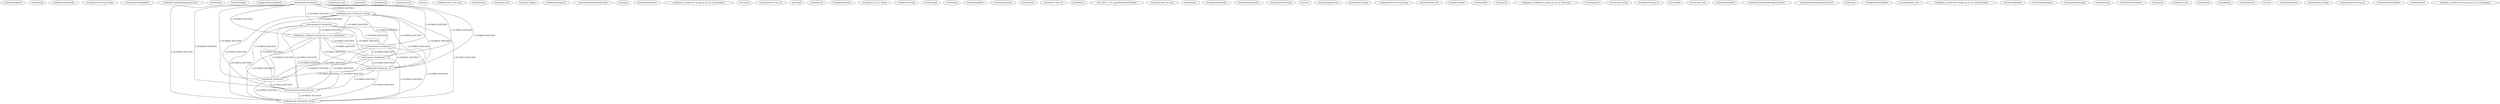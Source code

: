 digraph G {
testSubstringIntInt;
testChaining;
testReadFromReadable;
testReplaceAll_String_String;
testAppendToStringBuffer;
testReadFromReadableAppendsToEnd;
testGetChars;
testSubstringInt;
testAppendToStringBuilder;
testDeleteAll_StrMatcher;
testDeleteAll_char;
testReplaceFirst_StrMatcher_String;
testIsEmpty;
testMidString;
testConstructors;
testSize;
testReplaceFirst_char_char;
testLeftString;
testLang412Left;
testLang412Right;
testMinimizeCapacity;
testGetCharsIntIntCharArrayInt;
testLastIndexOf_StrMatcher;
testReplace_StrMatcher_String_int_int_int_VaryMatcher;
testEquals;
testReadFromReader;
testReplace_StrMatcher_String_int_int_int_VaryEndIndex;
testCharAt;
testLastIndexOf_char_int;
testLength;
testHashCode;
testAppendToWriter;
testReplace_int_int_String;
testIndexOf_String;
testSetLength;
testDeleteFirst_StrMatcher;
testToString;
testToStringBuffer;
testEnsureCapacity;
testSetCharAt;
testContains_StrMatcher;
testIndexOf_char_int;
testAsWriter;
test_LANG_1131_EqualsWithNullStrBuilder;
testReplaceAll_char_char;
testAsReader;
testAppendCharBuffer;
testSubSequenceIntInt;
testIndexOf_StrMatcher_int;
testIndexOf_StrMatcher;
testLastIndexOf_String;
testClear;
testEqualsIgnoreCase;
testDeleteAll_String;
testReplaceFirst_String_String;
testDeleteFirst_char;
testDeleteCharAt;
testStartsWith;
testLang295;
testReplace_StrMatcher_String_int_int_int_VaryCount;
testAsTokenizer;
testContains_String;
testIndexOf_String_int;
testLang294;
testContains_char;
testIndexOfLang294;
testReadFromCharBufferAppendsToEnd;
testReadFromReaderAppendsToEnd;
testReverse;
testAppendToCharBuffer;
testLastIndexOf_char;
testReplace_StrMatcher_String_int_int_int_VaryStartIndex;
testLastIndexOf_StrMatcher_int;
testToStringBuilder;
testToCharArrayIntInt;
testCapacityAndLength;
testRightString;
testGetSetNewLineText;
testCapacity;
testIndexOf_char;
testEndsWith;
testAsBuilder;
testToCharArray;
testTrim;
testGetSetNullText;
testDeleteFirst_String;
testReplaceAll_StrMatcher_String;
testLastIndexOf_String_int;
testReadFromCharBuffer;
testDeleteIntInt;
testReplace_StrMatcher_String_int_int_int_VaryReplace;
testDeleteAll_StrMatcher -> testDeleteFirst_StrMatcher [label=" A_NUMBER_MATCHER", dir=none];
testDeleteAll_StrMatcher -> testReplaceFirst_StrMatcher_String [label=" A_NUMBER_MATCHER", dir=none];
testDeleteAll_StrMatcher -> testContains_StrMatcher [label=" A_NUMBER_MATCHER", dir=none];
testDeleteAll_StrMatcher -> testReplaceAll_StrMatcher_String [label=" A_NUMBER_MATCHER", dir=none];
testDeleteAll_StrMatcher -> testIndexOf_StrMatcher_int [label=" A_NUMBER_MATCHER", dir=none];
testDeleteAll_StrMatcher -> testLastIndexOf_StrMatcher_int [label=" A_NUMBER_MATCHER", dir=none];
testDeleteAll_StrMatcher -> testLastIndexOf_StrMatcher [label=" A_NUMBER_MATCHER", dir=none];
testDeleteAll_StrMatcher -> testReplace_StrMatcher_String_int_int_int_VaryMatcher [label=" A_NUMBER_MATCHER", dir=none];
testDeleteAll_StrMatcher -> testIndexOf_StrMatcher [label=" A_NUMBER_MATCHER", dir=none];
testDeleteFirst_StrMatcher -> testContains_StrMatcher [label=" A_NUMBER_MATCHER", dir=none];
testDeleteFirst_StrMatcher -> testReplaceAll_StrMatcher_String [label=" A_NUMBER_MATCHER", dir=none];
testDeleteFirst_StrMatcher -> testIndexOf_StrMatcher_int [label=" A_NUMBER_MATCHER", dir=none];
testDeleteFirst_StrMatcher -> testLastIndexOf_StrMatcher_int [label=" A_NUMBER_MATCHER", dir=none];
testDeleteFirst_StrMatcher -> testIndexOf_StrMatcher [label=" A_NUMBER_MATCHER", dir=none];
testReplaceFirst_StrMatcher_String -> testDeleteFirst_StrMatcher [label=" A_NUMBER_MATCHER", dir=none];
testReplaceFirst_StrMatcher_String -> testContains_StrMatcher [label=" A_NUMBER_MATCHER", dir=none];
testReplaceFirst_StrMatcher_String -> testReplaceAll_StrMatcher_String [label=" A_NUMBER_MATCHER", dir=none];
testReplaceFirst_StrMatcher_String -> testIndexOf_StrMatcher_int [label=" A_NUMBER_MATCHER", dir=none];
testReplaceFirst_StrMatcher_String -> testLastIndexOf_StrMatcher_int [label=" A_NUMBER_MATCHER", dir=none];
testReplaceFirst_StrMatcher_String -> testLastIndexOf_StrMatcher [label=" A_NUMBER_MATCHER", dir=none];
testReplaceFirst_StrMatcher_String -> testReplace_StrMatcher_String_int_int_int_VaryMatcher [label=" A_NUMBER_MATCHER", dir=none];
testReplaceFirst_StrMatcher_String -> testIndexOf_StrMatcher [label=" A_NUMBER_MATCHER", dir=none];
testContains_StrMatcher -> testReplaceAll_StrMatcher_String [label=" A_NUMBER_MATCHER", dir=none];
testContains_StrMatcher -> testIndexOf_StrMatcher_int [label=" A_NUMBER_MATCHER", dir=none];
testContains_StrMatcher -> testLastIndexOf_StrMatcher_int [label=" A_NUMBER_MATCHER", dir=none];
testContains_StrMatcher -> testIndexOf_StrMatcher [label=" A_NUMBER_MATCHER", dir=none];
testIndexOf_StrMatcher_int -> testReplaceAll_StrMatcher_String [label=" A_NUMBER_MATCHER", dir=none];
testIndexOf_StrMatcher_int -> testLastIndexOf_StrMatcher_int [label=" A_NUMBER_MATCHER", dir=none];
testIndexOf_StrMatcher_int -> testIndexOf_StrMatcher [label=" A_NUMBER_MATCHER", dir=none];
testLastIndexOf_StrMatcher_int -> testReplaceAll_StrMatcher_String [label=" A_NUMBER_MATCHER", dir=none];
testLastIndexOf_StrMatcher -> testDeleteFirst_StrMatcher [label=" A_NUMBER_MATCHER", dir=none];
testLastIndexOf_StrMatcher -> testContains_StrMatcher [label=" A_NUMBER_MATCHER", dir=none];
testLastIndexOf_StrMatcher -> testReplaceAll_StrMatcher_String [label=" A_NUMBER_MATCHER", dir=none];
testLastIndexOf_StrMatcher -> testIndexOf_StrMatcher_int [label=" A_NUMBER_MATCHER", dir=none];
testLastIndexOf_StrMatcher -> testLastIndexOf_StrMatcher_int [label=" A_NUMBER_MATCHER", dir=none];
testLastIndexOf_StrMatcher -> testReplace_StrMatcher_String_int_int_int_VaryMatcher [label=" A_NUMBER_MATCHER", dir=none];
testLastIndexOf_StrMatcher -> testIndexOf_StrMatcher [label=" A_NUMBER_MATCHER", dir=none];
testReplace_StrMatcher_String_int_int_int_VaryMatcher -> testDeleteFirst_StrMatcher [label=" A_NUMBER_MATCHER", dir=none];
testReplace_StrMatcher_String_int_int_int_VaryMatcher -> testContains_StrMatcher [label=" A_NUMBER_MATCHER", dir=none];
testReplace_StrMatcher_String_int_int_int_VaryMatcher -> testReplaceAll_StrMatcher_String [label=" A_NUMBER_MATCHER", dir=none];
testReplace_StrMatcher_String_int_int_int_VaryMatcher -> testIndexOf_StrMatcher_int [label=" A_NUMBER_MATCHER", dir=none];
testReplace_StrMatcher_String_int_int_int_VaryMatcher -> testLastIndexOf_StrMatcher_int [label=" A_NUMBER_MATCHER", dir=none];
testReplace_StrMatcher_String_int_int_int_VaryMatcher -> testIndexOf_StrMatcher [label=" A_NUMBER_MATCHER", dir=none];
testIndexOf_StrMatcher -> testReplaceAll_StrMatcher_String [label=" A_NUMBER_MATCHER", dir=none];
testIndexOf_StrMatcher -> testLastIndexOf_StrMatcher_int [label=" A_NUMBER_MATCHER", dir=none];
}